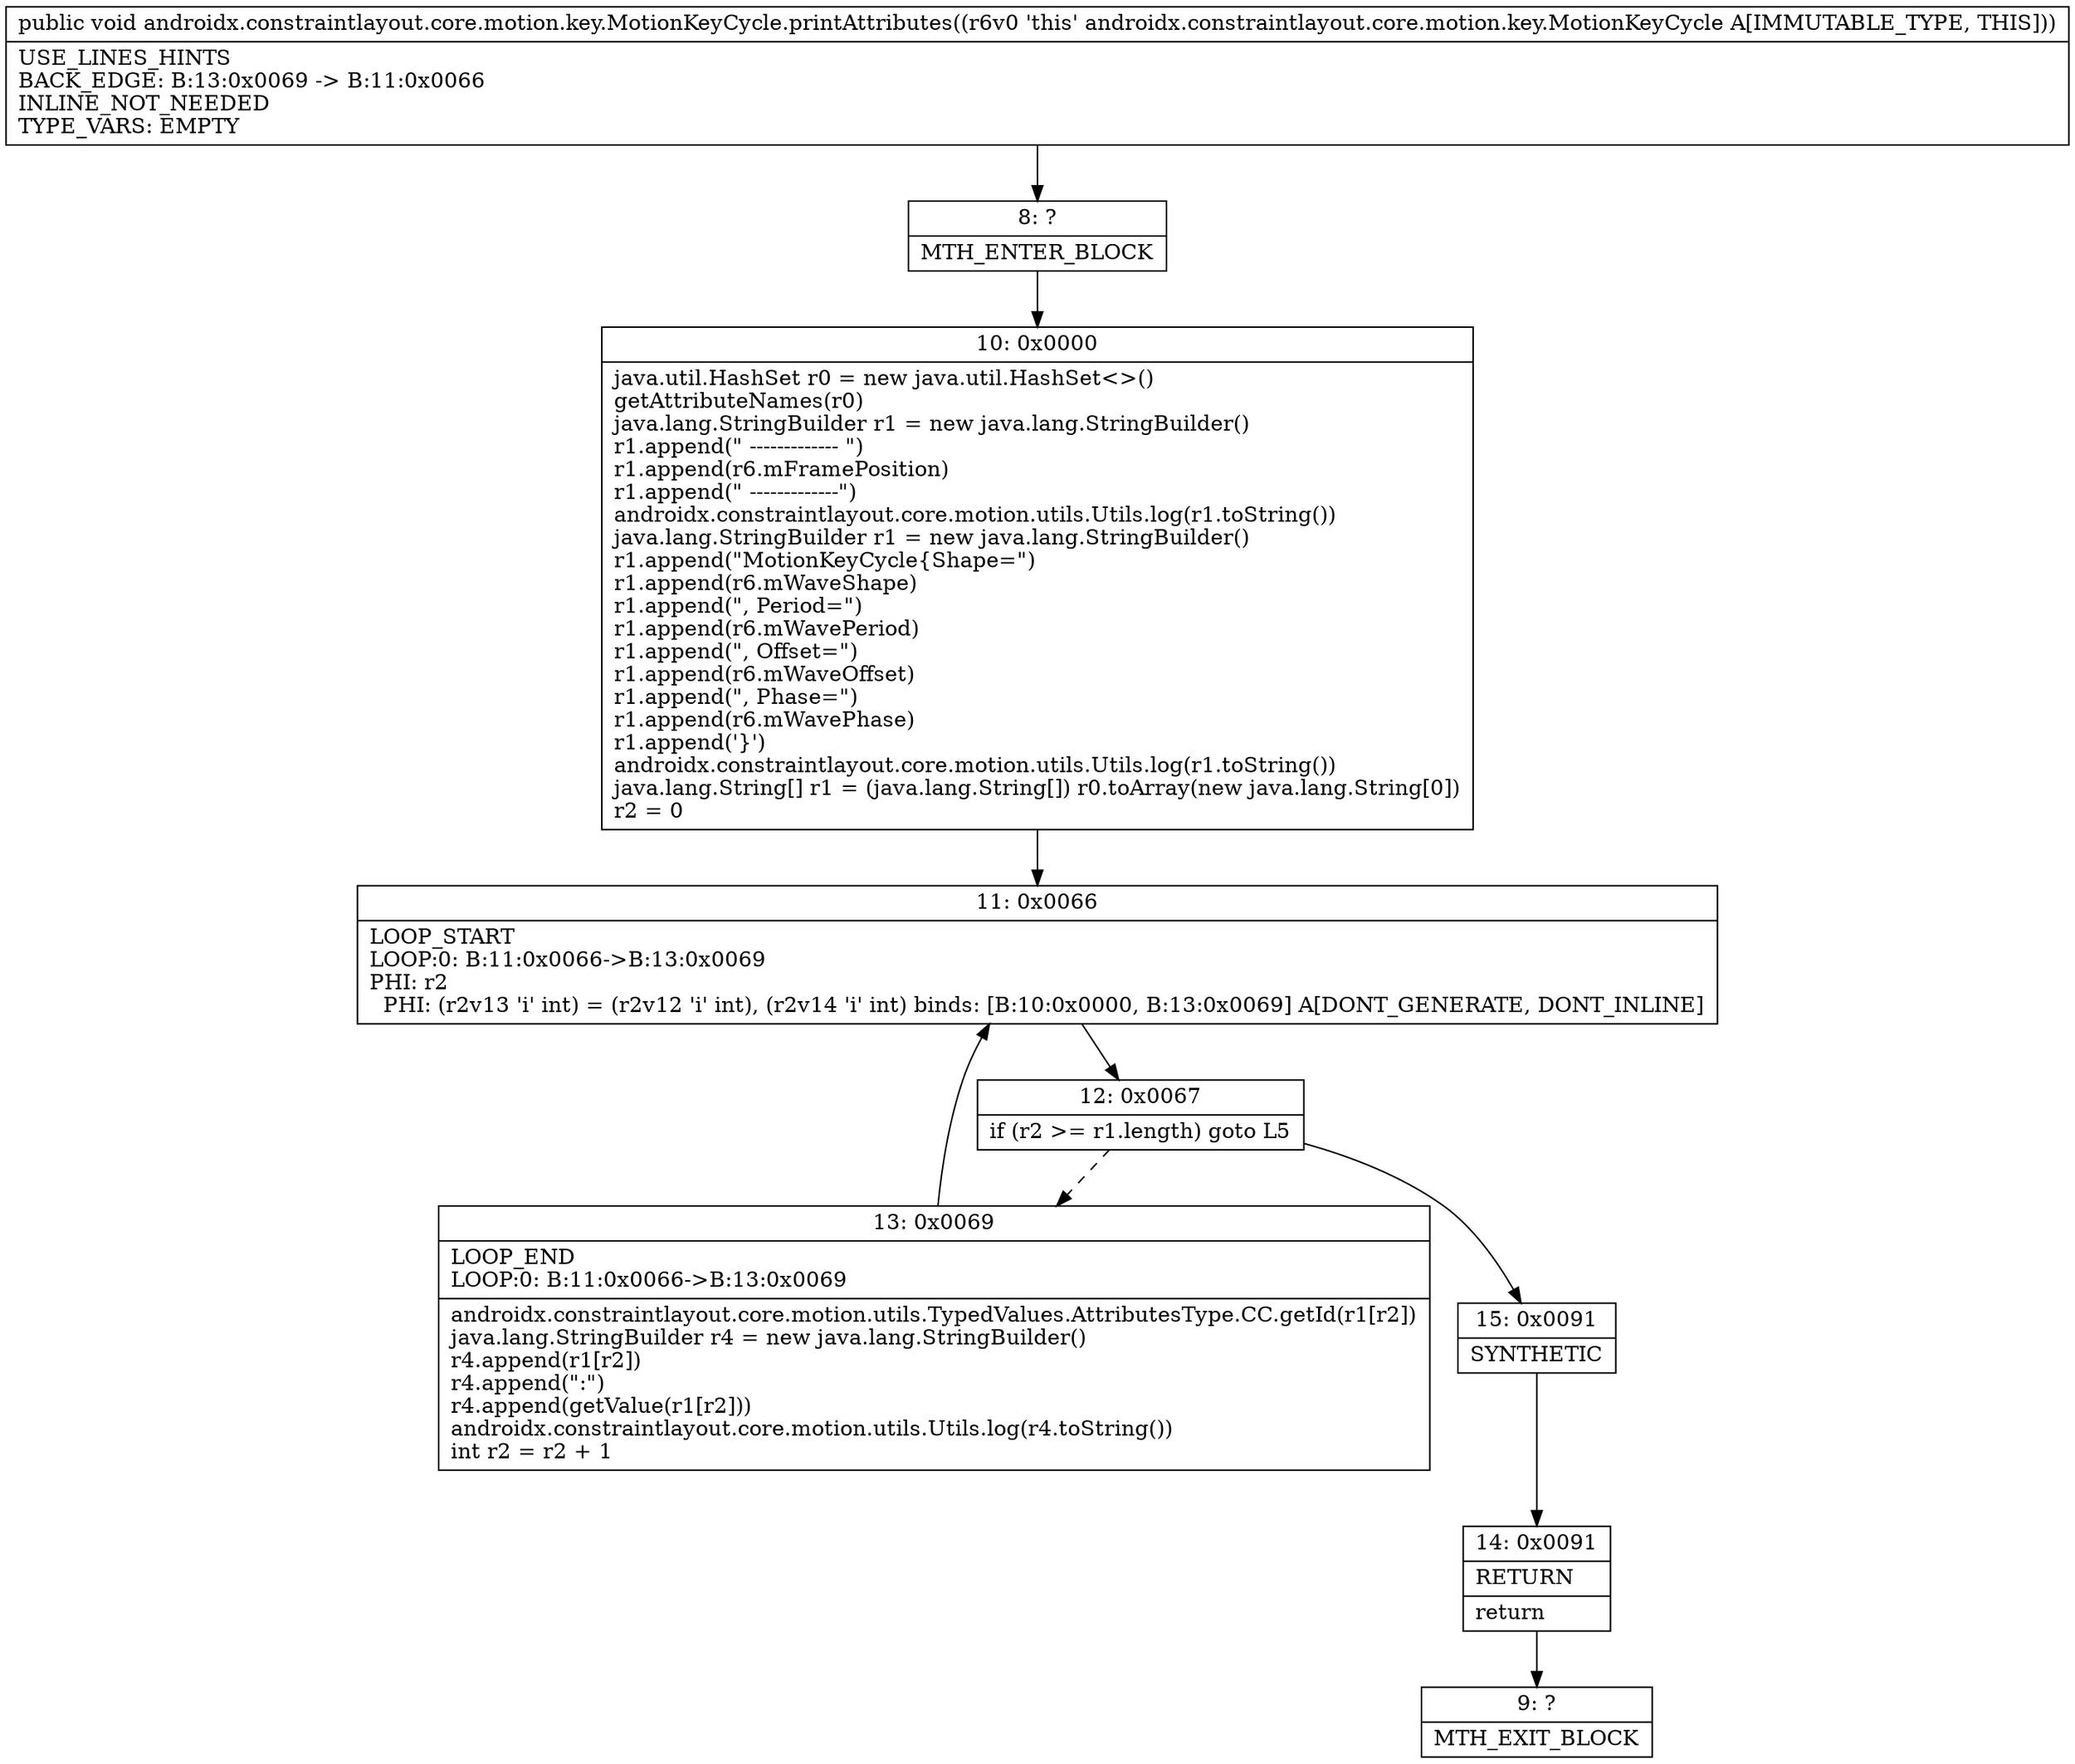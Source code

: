 digraph "CFG forandroidx.constraintlayout.core.motion.key.MotionKeyCycle.printAttributes()V" {
Node_8 [shape=record,label="{8\:\ ?|MTH_ENTER_BLOCK\l}"];
Node_10 [shape=record,label="{10\:\ 0x0000|java.util.HashSet r0 = new java.util.HashSet\<\>()\lgetAttributeNames(r0)\ljava.lang.StringBuilder r1 = new java.lang.StringBuilder()\lr1.append(\" \-\-\-\-\-\-\-\-\-\-\-\-\- \")\lr1.append(r6.mFramePosition)\lr1.append(\" \-\-\-\-\-\-\-\-\-\-\-\-\-\")\landroidx.constraintlayout.core.motion.utils.Utils.log(r1.toString())\ljava.lang.StringBuilder r1 = new java.lang.StringBuilder()\lr1.append(\"MotionKeyCycle\{Shape=\")\lr1.append(r6.mWaveShape)\lr1.append(\", Period=\")\lr1.append(r6.mWavePeriod)\lr1.append(\", Offset=\")\lr1.append(r6.mWaveOffset)\lr1.append(\", Phase=\")\lr1.append(r6.mWavePhase)\lr1.append('\}')\landroidx.constraintlayout.core.motion.utils.Utils.log(r1.toString())\ljava.lang.String[] r1 = (java.lang.String[]) r0.toArray(new java.lang.String[0])\lr2 = 0\l}"];
Node_11 [shape=record,label="{11\:\ 0x0066|LOOP_START\lLOOP:0: B:11:0x0066\-\>B:13:0x0069\lPHI: r2 \l  PHI: (r2v13 'i' int) = (r2v12 'i' int), (r2v14 'i' int) binds: [B:10:0x0000, B:13:0x0069] A[DONT_GENERATE, DONT_INLINE]\l}"];
Node_12 [shape=record,label="{12\:\ 0x0067|if (r2 \>= r1.length) goto L5\l}"];
Node_13 [shape=record,label="{13\:\ 0x0069|LOOP_END\lLOOP:0: B:11:0x0066\-\>B:13:0x0069\l|androidx.constraintlayout.core.motion.utils.TypedValues.AttributesType.CC.getId(r1[r2])\ljava.lang.StringBuilder r4 = new java.lang.StringBuilder()\lr4.append(r1[r2])\lr4.append(\":\")\lr4.append(getValue(r1[r2]))\landroidx.constraintlayout.core.motion.utils.Utils.log(r4.toString())\lint r2 = r2 + 1\l}"];
Node_15 [shape=record,label="{15\:\ 0x0091|SYNTHETIC\l}"];
Node_14 [shape=record,label="{14\:\ 0x0091|RETURN\l|return\l}"];
Node_9 [shape=record,label="{9\:\ ?|MTH_EXIT_BLOCK\l}"];
MethodNode[shape=record,label="{public void androidx.constraintlayout.core.motion.key.MotionKeyCycle.printAttributes((r6v0 'this' androidx.constraintlayout.core.motion.key.MotionKeyCycle A[IMMUTABLE_TYPE, THIS]))  | USE_LINES_HINTS\lBACK_EDGE: B:13:0x0069 \-\> B:11:0x0066\lINLINE_NOT_NEEDED\lTYPE_VARS: EMPTY\l}"];
MethodNode -> Node_8;Node_8 -> Node_10;
Node_10 -> Node_11;
Node_11 -> Node_12;
Node_12 -> Node_13[style=dashed];
Node_12 -> Node_15;
Node_13 -> Node_11;
Node_15 -> Node_14;
Node_14 -> Node_9;
}

